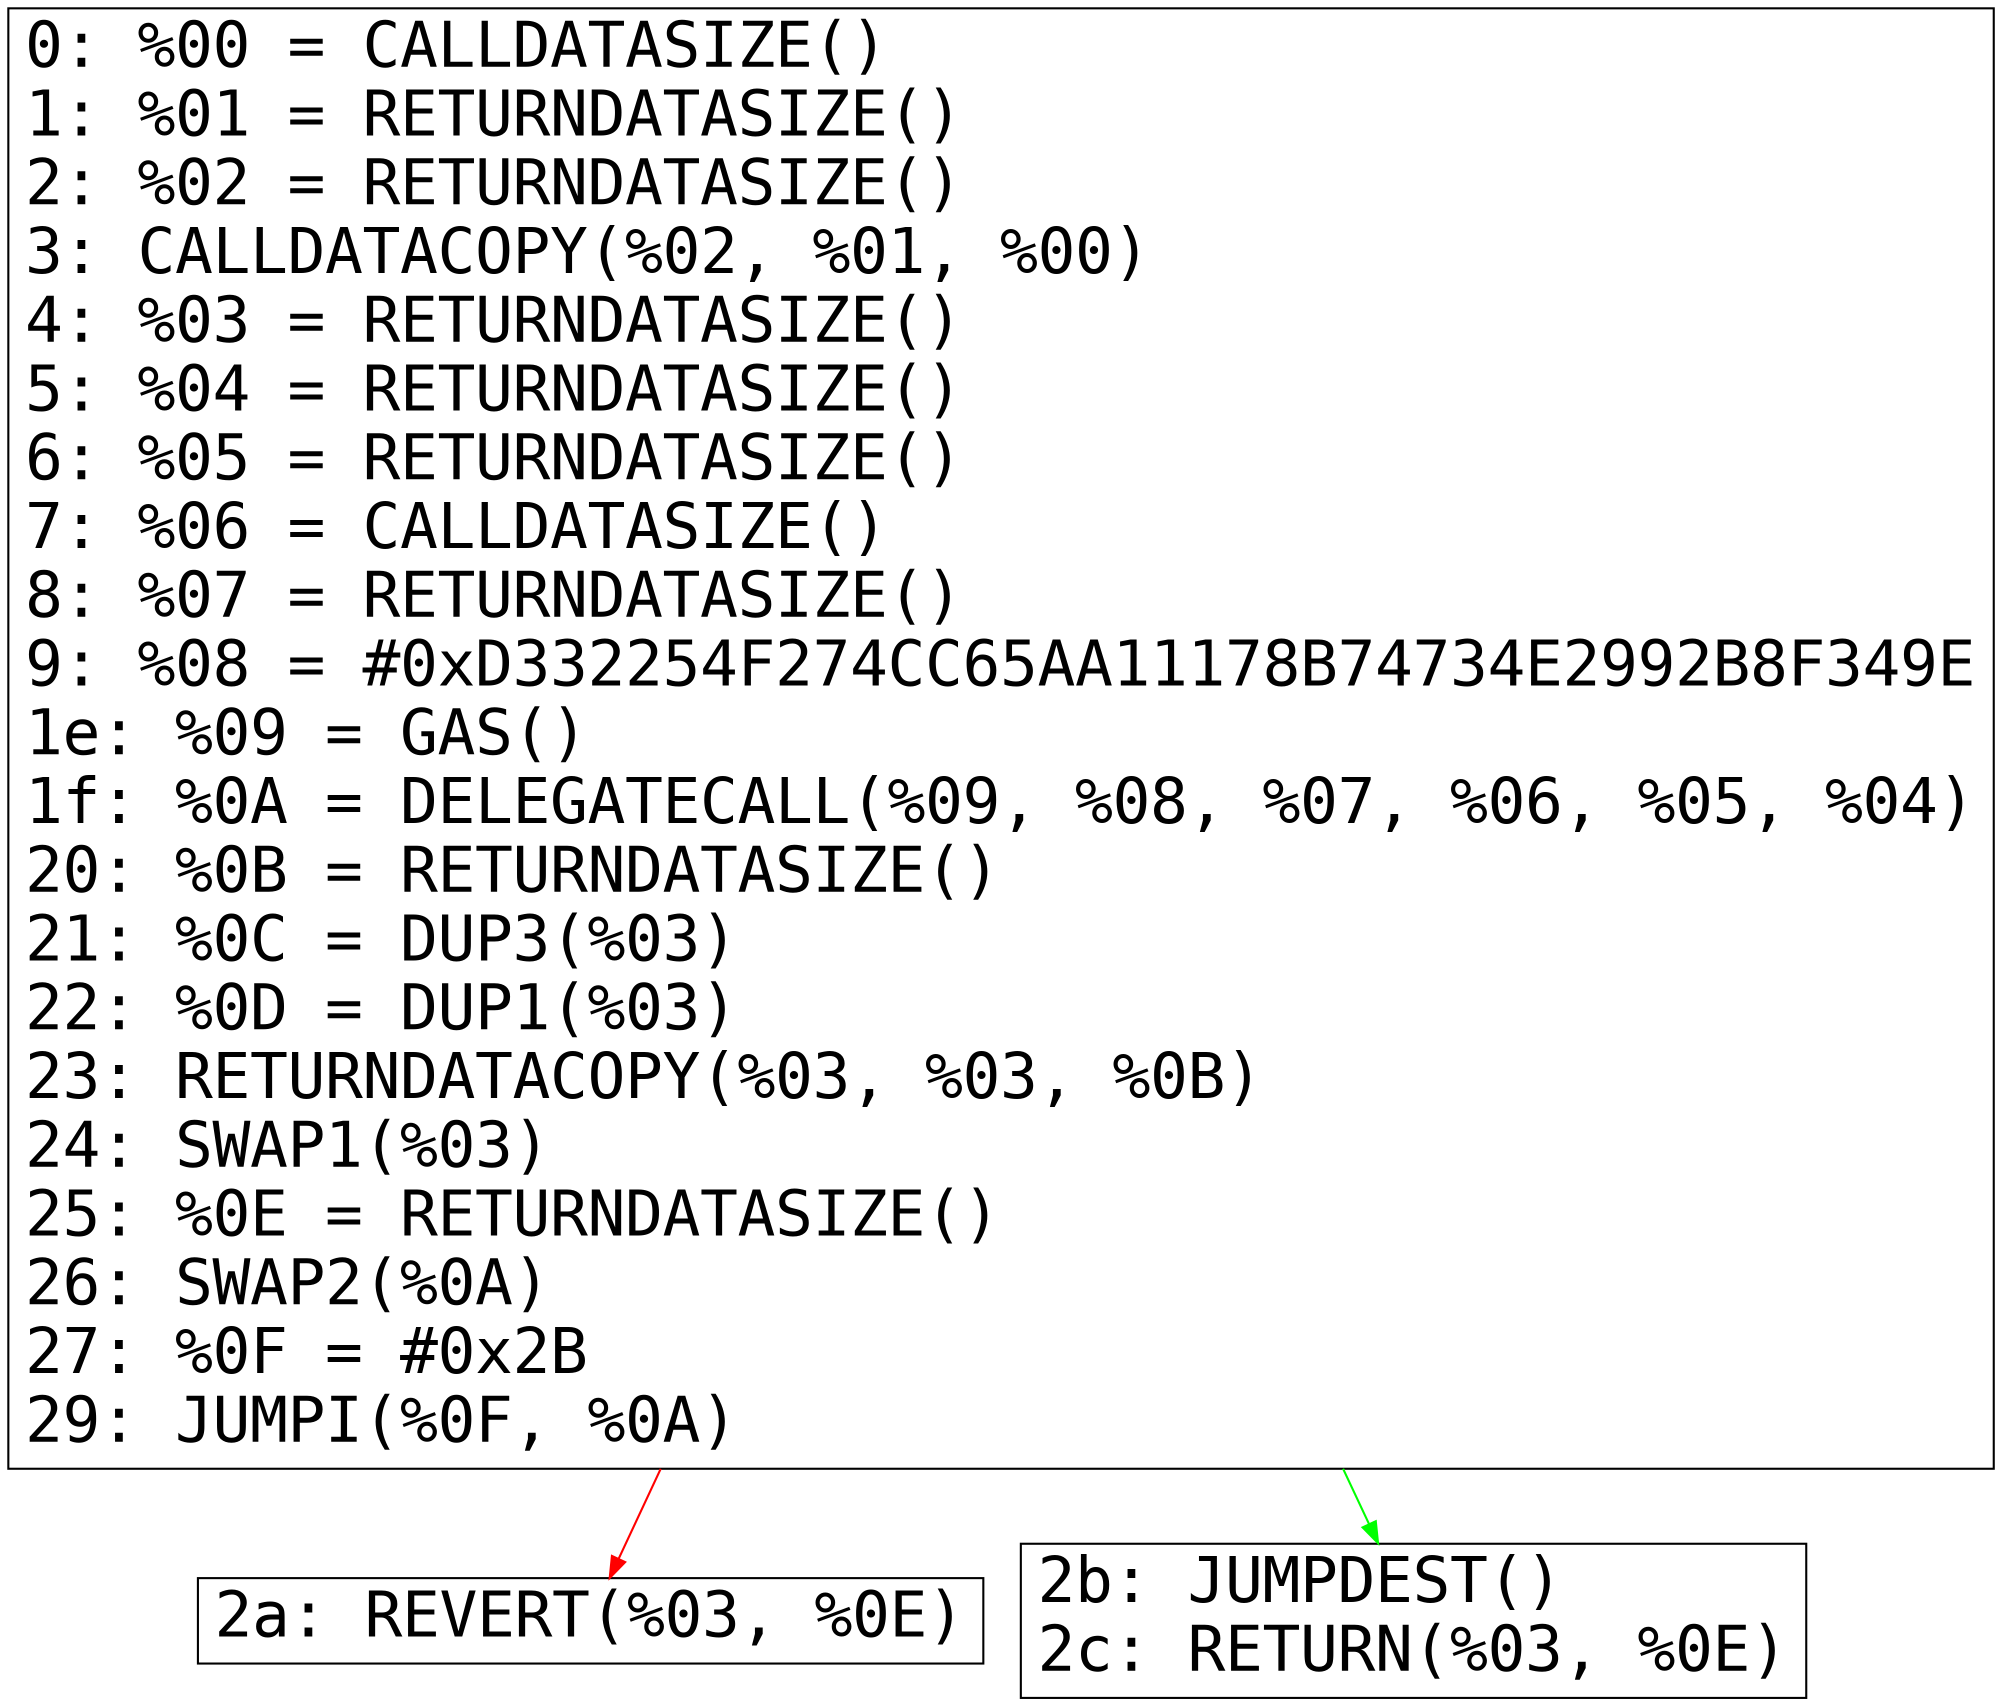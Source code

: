 digraph "graph.cfg.gv" {
	subgraph global {
		node [fontname=Courier fontsize=30.0 rank=same shape=box]
		block_0 [label="0: %00 = CALLDATASIZE()\l1: %01 = RETURNDATASIZE()\l2: %02 = RETURNDATASIZE()\l3: CALLDATACOPY(%02, %01, %00)\l4: %03 = RETURNDATASIZE()\l5: %04 = RETURNDATASIZE()\l6: %05 = RETURNDATASIZE()\l7: %06 = CALLDATASIZE()\l8: %07 = RETURNDATASIZE()\l9: %08 = #0xD332254F274CC65AA11178B74734E2992B8F349E\l1e: %09 = GAS()\l1f: %0A = DELEGATECALL(%09, %08, %07, %06, %05, %04)\l20: %0B = RETURNDATASIZE()\l21: %0C = DUP3(%03)\l22: %0D = DUP1(%03)\l23: RETURNDATACOPY(%03, %03, %0B)\l24: SWAP1(%03)\l25: %0E = RETURNDATASIZE()\l26: SWAP2(%0A)\l27: %0F = #0x2B\l29: JUMPI(%0F, %0A)\l"]
		block_2a [label="2a: REVERT(%03, %0E)\l"]
		block_2b [label="2b: JUMPDEST()\l2c: RETURN(%03, %0E)\l"]
	}
	block_0 -> block_2b [color=green]
	block_0 -> block_2a [color=red]
}
